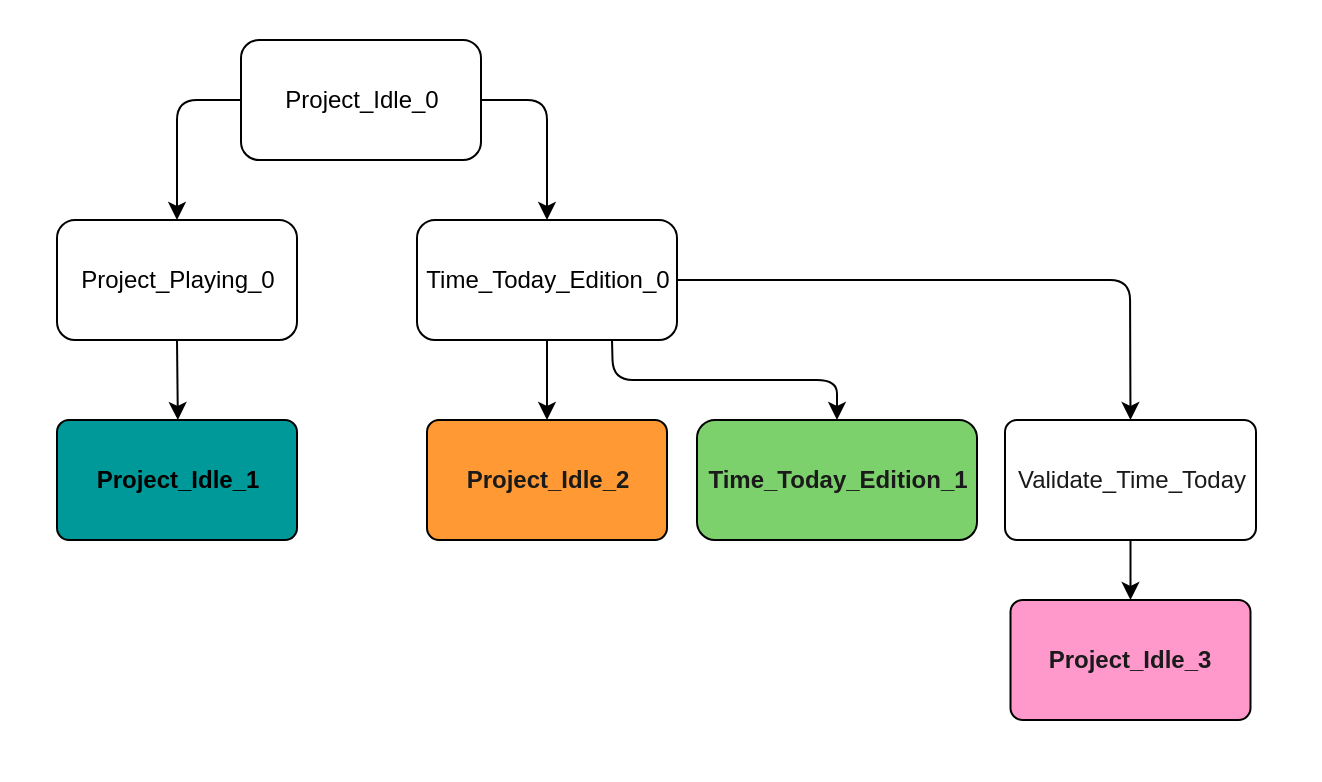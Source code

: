 <mxfile>
    <diagram id="hUVOVU6jRG6KGF_iUACn" name="Page-1">
        <mxGraphModel dx="1725" dy="1609" grid="1" gridSize="10" guides="1" tooltips="1" connect="1" arrows="1" fold="1" page="1" pageScale="1" pageWidth="850" pageHeight="1100" math="0" shadow="0">
            <root>
                <mxCell id="0"/>
                <mxCell id="1" parent="0"/>
                <mxCell id="122" value="" style="rounded=0;whiteSpace=wrap;html=1;fillColor=#FFFFFF;strokeColor=none;strokeWidth=0;" parent="1" vertex="1">
                    <mxGeometry x="-755" y="-1000" width="660" height="390" as="geometry"/>
                </mxCell>
                <mxCell id="88" style="edgeStyle=none;html=1;exitX=0;exitY=0.5;exitDx=0;exitDy=0;entryX=0.5;entryY=0;entryDx=0;entryDy=0;strokeColor=#000000;" parent="1" source="84" target="85" edge="1">
                    <mxGeometry relative="1" as="geometry">
                        <Array as="points">
                            <mxPoint x="-666.5" y="-950"/>
                        </Array>
                    </mxGeometry>
                </mxCell>
                <mxCell id="124" style="edgeStyle=none;html=1;exitX=1;exitY=0.5;exitDx=0;exitDy=0;entryX=0.5;entryY=0;entryDx=0;entryDy=0;strokeColor=#000000;" parent="1" source="84" target="86" edge="1">
                    <mxGeometry relative="1" as="geometry">
                        <Array as="points">
                            <mxPoint x="-481.5" y="-950"/>
                        </Array>
                    </mxGeometry>
                </mxCell>
                <mxCell id="84" value="Project_Idle_0" style="rounded=1;whiteSpace=wrap;html=1;fillColor=none;strokeColor=#000000;fontColor=#000000;" parent="1" vertex="1">
                    <mxGeometry x="-634.5" y="-980" width="120" height="60" as="geometry"/>
                </mxCell>
                <mxCell id="113" style="edgeStyle=none;html=1;exitX=0.5;exitY=1;exitDx=0;exitDy=0;strokeColor=#000000;" parent="1" source="85" edge="1">
                    <mxGeometry relative="1" as="geometry">
                        <mxPoint x="-666.071" y="-790" as="targetPoint"/>
                    </mxGeometry>
                </mxCell>
                <mxCell id="85" value="Project_Playing_0" style="rounded=1;whiteSpace=wrap;html=1;fillColor=none;strokeColor=#000000;fontColor=#000000;" parent="1" vertex="1">
                    <mxGeometry x="-726.5" y="-890" width="120" height="60" as="geometry"/>
                </mxCell>
                <mxCell id="116" style="edgeStyle=none;html=1;exitX=0.5;exitY=1;exitDx=0;exitDy=0;entryX=0.5;entryY=0;entryDx=0;entryDy=0;strokeColor=#000000;" parent="1" source="86" target="118" edge="1">
                    <mxGeometry relative="1" as="geometry">
                        <mxPoint x="-469.75" y="-790" as="targetPoint"/>
                    </mxGeometry>
                </mxCell>
                <mxCell id="144" style="edgeStyle=none;html=1;exitX=0.75;exitY=1;exitDx=0;exitDy=0;entryX=0.5;entryY=0;entryDx=0;entryDy=0;fontColor=#000000;strokeColor=#000000;" parent="1" source="86" target="143" edge="1">
                    <mxGeometry relative="1" as="geometry">
                        <Array as="points">
                            <mxPoint x="-448.5" y="-810"/>
                            <mxPoint x="-336.5" y="-810"/>
                        </Array>
                    </mxGeometry>
                </mxCell>
                <mxCell id="146" style="edgeStyle=none;html=1;exitX=1;exitY=0.5;exitDx=0;exitDy=0;entryX=0.5;entryY=0;entryDx=0;entryDy=0;strokeColor=#000000;" parent="1" source="86" target="145" edge="1">
                    <mxGeometry relative="1" as="geometry">
                        <Array as="points">
                            <mxPoint x="-190" y="-860"/>
                        </Array>
                    </mxGeometry>
                </mxCell>
                <mxCell id="86" value="Time_Today_Edition_0" style="rounded=1;whiteSpace=wrap;html=1;fillColor=none;strokeColor=#000000;fontColor=#000000;" parent="1" vertex="1">
                    <mxGeometry x="-546.5" y="-890" width="130" height="60" as="geometry"/>
                </mxCell>
                <mxCell id="117" value="&lt;b&gt;&lt;font color=&quot;#000000&quot;&gt;Project_Idle_1&lt;/font&gt;&lt;/b&gt;" style="rounded=1;whiteSpace=wrap;html=1;arcSize=10;fillColor=#009999;fontColor=#1A1A1A;strokeColor=#000000;" parent="1" vertex="1">
                    <mxGeometry x="-726.5" y="-790" width="120" height="60" as="geometry"/>
                </mxCell>
                <mxCell id="118" value="&lt;b&gt;&lt;font&gt;Project_Idle_2&lt;/font&gt;&lt;/b&gt;" style="rounded=1;whiteSpace=wrap;html=1;arcSize=10;fillColor=#FF9933;fontColor=#1A1A1A;strokeColor=#000000;" parent="1" vertex="1">
                    <mxGeometry x="-541.5" y="-790" width="120" height="60" as="geometry"/>
                </mxCell>
                <mxCell id="143" value="Time_Today_Edition_1" style="rounded=1;whiteSpace=wrap;html=1;fillColor=#7DD16D;strokeColor=#000000;fontColor=#1A1A1A;fontStyle=1" parent="1" vertex="1">
                    <mxGeometry x="-406.5" y="-790" width="140" height="60" as="geometry"/>
                </mxCell>
                <mxCell id="169" style="edgeStyle=none;html=1;exitX=0.5;exitY=1;exitDx=0;exitDy=0;entryX=0.5;entryY=0;entryDx=0;entryDy=0;fontColor=#FF99CC;strokeColor=#000000;" parent="1" source="145" target="168" edge="1">
                    <mxGeometry relative="1" as="geometry"/>
                </mxCell>
                <mxCell id="145" value="&lt;span&gt;Validate_Time_Today&lt;/span&gt;" style="rounded=1;whiteSpace=wrap;html=1;arcSize=10;fillColor=none;fontColor=#1A1A1A;strokeColor=#000000;fontStyle=0" parent="1" vertex="1">
                    <mxGeometry x="-252.5" y="-790" width="125.5" height="60" as="geometry"/>
                </mxCell>
                <mxCell id="168" value="&lt;b&gt;&lt;font&gt;Project_Idle_3&lt;/font&gt;&lt;/b&gt;" style="rounded=1;whiteSpace=wrap;html=1;arcSize=10;fillColor=#FF99CC;fontColor=#1A1A1A;strokeColor=#000000;" parent="1" vertex="1">
                    <mxGeometry x="-249.75" y="-700" width="120" height="60" as="geometry"/>
                </mxCell>
            </root>
        </mxGraphModel>
    </diagram>
</mxfile>